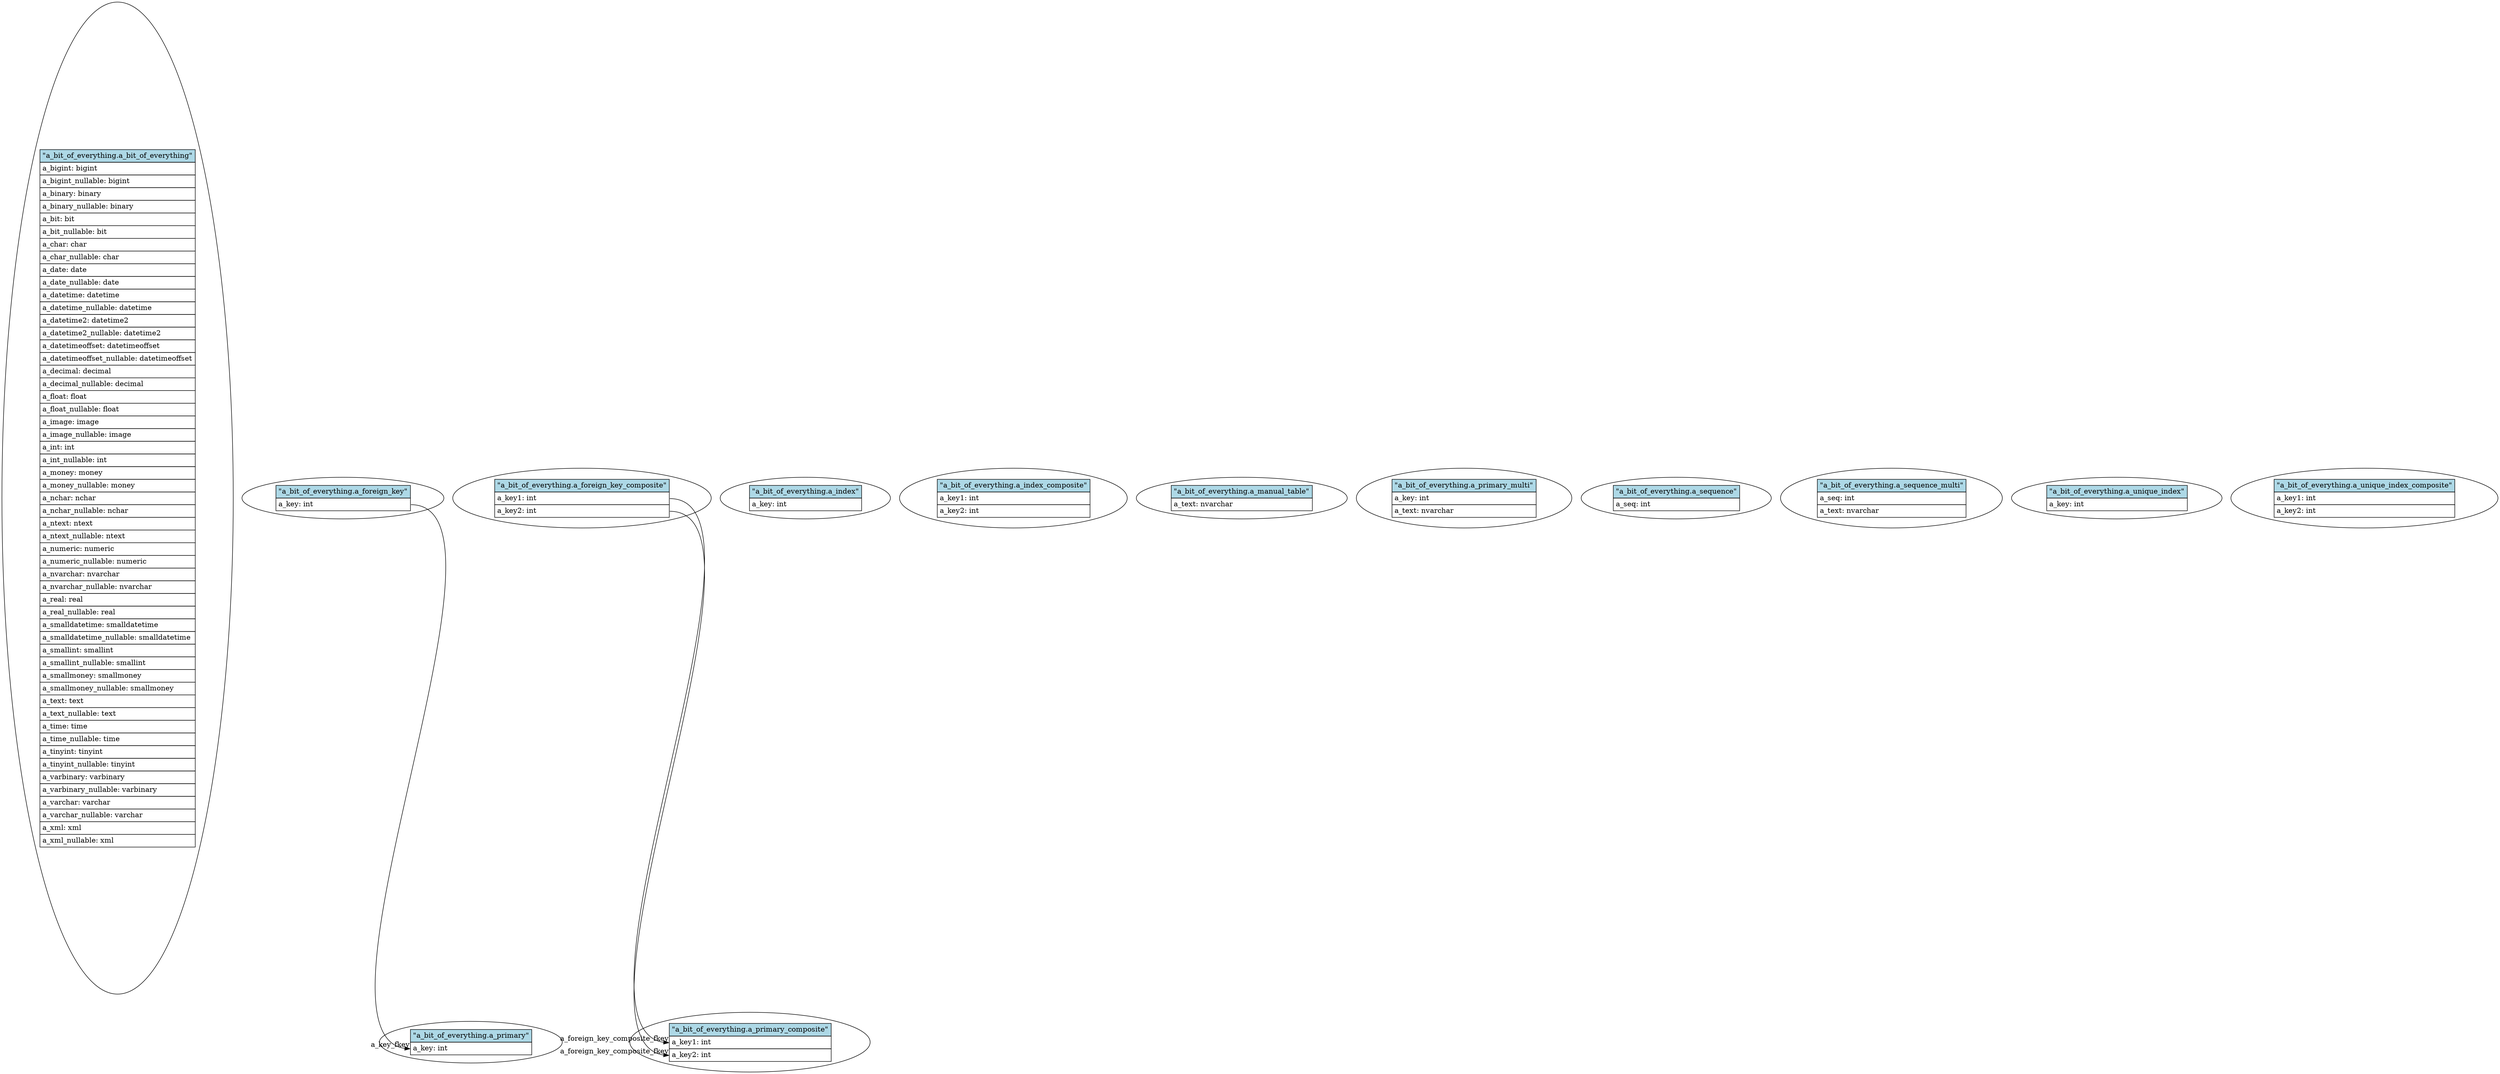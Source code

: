 // Generated by xo for the a_bit_of_everything schema.
digraph a_bit_of_everything {
	// Nodes (tables)
	"a_bit_of_everything.a_bit_of_everything" [ label=<
		<table border="0" cellborder="1" cellspacing="0" cellpadding="4">
		<tr><td bgcolor="lightblue">"a_bit_of_everything.a_bit_of_everything"</td></tr>
		<tr><td align="left" PORT="a_bigint">a_bigint: bigint</td></tr>
		<tr><td align="left" PORT="a_bigint_nullable">a_bigint_nullable: bigint</td></tr>
		<tr><td align="left" PORT="a_binary">a_binary: binary</td></tr>
		<tr><td align="left" PORT="a_binary_nullable">a_binary_nullable: binary</td></tr>
		<tr><td align="left" PORT="a_bit">a_bit: bit</td></tr>
		<tr><td align="left" PORT="a_bit_nullable">a_bit_nullable: bit</td></tr>
		<tr><td align="left" PORT="a_char">a_char: char</td></tr>
		<tr><td align="left" PORT="a_char_nullable">a_char_nullable: char</td></tr>
		<tr><td align="left" PORT="a_date">a_date: date</td></tr>
		<tr><td align="left" PORT="a_date_nullable">a_date_nullable: date</td></tr>
		<tr><td align="left" PORT="a_datetime">a_datetime: datetime</td></tr>
		<tr><td align="left" PORT="a_datetime_nullable">a_datetime_nullable: datetime</td></tr>
		<tr><td align="left" PORT="a_datetime2">a_datetime2: datetime2</td></tr>
		<tr><td align="left" PORT="a_datetime2_nullable">a_datetime2_nullable: datetime2</td></tr>
		<tr><td align="left" PORT="a_datetimeoffset">a_datetimeoffset: datetimeoffset</td></tr>
		<tr><td align="left" PORT="a_datetimeoffset_nullable">a_datetimeoffset_nullable: datetimeoffset</td></tr>
		<tr><td align="left" PORT="a_decimal">a_decimal: decimal</td></tr>
		<tr><td align="left" PORT="a_decimal_nullable">a_decimal_nullable: decimal</td></tr>
		<tr><td align="left" PORT="a_float">a_float: float</td></tr>
		<tr><td align="left" PORT="a_float_nullable">a_float_nullable: float</td></tr>
		<tr><td align="left" PORT="a_image">a_image: image</td></tr>
		<tr><td align="left" PORT="a_image_nullable">a_image_nullable: image</td></tr>
		<tr><td align="left" PORT="a_int">a_int: int</td></tr>
		<tr><td align="left" PORT="a_int_nullable">a_int_nullable: int</td></tr>
		<tr><td align="left" PORT="a_money">a_money: money</td></tr>
		<tr><td align="left" PORT="a_money_nullable">a_money_nullable: money</td></tr>
		<tr><td align="left" PORT="a_nchar">a_nchar: nchar</td></tr>
		<tr><td align="left" PORT="a_nchar_nullable">a_nchar_nullable: nchar</td></tr>
		<tr><td align="left" PORT="a_ntext">a_ntext: ntext</td></tr>
		<tr><td align="left" PORT="a_ntext_nullable">a_ntext_nullable: ntext</td></tr>
		<tr><td align="left" PORT="a_numeric">a_numeric: numeric</td></tr>
		<tr><td align="left" PORT="a_numeric_nullable">a_numeric_nullable: numeric</td></tr>
		<tr><td align="left" PORT="a_nvarchar">a_nvarchar: nvarchar</td></tr>
		<tr><td align="left" PORT="a_nvarchar_nullable">a_nvarchar_nullable: nvarchar</td></tr>
		<tr><td align="left" PORT="a_real">a_real: real</td></tr>
		<tr><td align="left" PORT="a_real_nullable">a_real_nullable: real</td></tr>
		<tr><td align="left" PORT="a_smalldatetime">a_smalldatetime: smalldatetime</td></tr>
		<tr><td align="left" PORT="a_smalldatetime_nullable">a_smalldatetime_nullable: smalldatetime</td></tr>
		<tr><td align="left" PORT="a_smallint">a_smallint: smallint</td></tr>
		<tr><td align="left" PORT="a_smallint_nullable">a_smallint_nullable: smallint</td></tr>
		<tr><td align="left" PORT="a_smallmoney">a_smallmoney: smallmoney</td></tr>
		<tr><td align="left" PORT="a_smallmoney_nullable">a_smallmoney_nullable: smallmoney</td></tr>
		<tr><td align="left" PORT="a_text">a_text: text</td></tr>
		<tr><td align="left" PORT="a_text_nullable">a_text_nullable: text</td></tr>
		<tr><td align="left" PORT="a_time">a_time: time</td></tr>
		<tr><td align="left" PORT="a_time_nullable">a_time_nullable: time</td></tr>
		<tr><td align="left" PORT="a_tinyint">a_tinyint: tinyint</td></tr>
		<tr><td align="left" PORT="a_tinyint_nullable">a_tinyint_nullable: tinyint</td></tr>
		<tr><td align="left" PORT="a_varbinary">a_varbinary: varbinary</td></tr>
		<tr><td align="left" PORT="a_varbinary_nullable">a_varbinary_nullable: varbinary</td></tr>
		<tr><td align="left" PORT="a_varchar">a_varchar: varchar</td></tr>
		<tr><td align="left" PORT="a_varchar_nullable">a_varchar_nullable: varchar</td></tr>
		<tr><td align="left" PORT="a_xml">a_xml: xml</td></tr>
		<tr><td align="left" PORT="a_xml_nullable">a_xml_nullable: xml</td></tr>
		</table>> ]
	
	"a_bit_of_everything.a_foreign_key" [ label=<
		<table border="0" cellborder="1" cellspacing="0" cellpadding="4">
		<tr><td bgcolor="lightblue">"a_bit_of_everything.a_foreign_key"</td></tr>
		<tr><td align="left" PORT="a_key">a_key: int</td></tr>
		</table>> ]
	
	"a_bit_of_everything.a_foreign_key_composite" [ label=<
		<table border="0" cellborder="1" cellspacing="0" cellpadding="4">
		<tr><td bgcolor="lightblue">"a_bit_of_everything.a_foreign_key_composite"</td></tr>
		<tr><td align="left" PORT="a_key1">a_key1: int</td></tr>
		<tr><td align="left" PORT="a_key2">a_key2: int</td></tr>
		</table>> ]
	
	"a_bit_of_everything.a_index" [ label=<
		<table border="0" cellborder="1" cellspacing="0" cellpadding="4">
		<tr><td bgcolor="lightblue">"a_bit_of_everything.a_index"</td></tr>
		<tr><td align="left" PORT="a_key">a_key: int</td></tr>
		</table>> ]
	
	"a_bit_of_everything.a_index_composite" [ label=<
		<table border="0" cellborder="1" cellspacing="0" cellpadding="4">
		<tr><td bgcolor="lightblue">"a_bit_of_everything.a_index_composite"</td></tr>
		<tr><td align="left" PORT="a_key1">a_key1: int</td></tr>
		<tr><td align="left" PORT="a_key2">a_key2: int</td></tr>
		</table>> ]
	
	"a_bit_of_everything.a_manual_table" [ label=<
		<table border="0" cellborder="1" cellspacing="0" cellpadding="4">
		<tr><td bgcolor="lightblue">"a_bit_of_everything.a_manual_table"</td></tr>
		<tr><td align="left" PORT="a_text">a_text: nvarchar</td></tr>
		</table>> ]
	
	"a_bit_of_everything.a_primary" [ label=<
		<table border="0" cellborder="1" cellspacing="0" cellpadding="4">
		<tr><td bgcolor="lightblue">"a_bit_of_everything.a_primary"</td></tr>
		<tr><td align="left" PORT="a_key">a_key: int</td></tr>
		</table>> ]
	
	"a_bit_of_everything.a_primary_composite" [ label=<
		<table border="0" cellborder="1" cellspacing="0" cellpadding="4">
		<tr><td bgcolor="lightblue">"a_bit_of_everything.a_primary_composite"</td></tr>
		<tr><td align="left" PORT="a_key1">a_key1: int</td></tr>
		<tr><td align="left" PORT="a_key2">a_key2: int</td></tr>
		</table>> ]
	
	"a_bit_of_everything.a_primary_multi" [ label=<
		<table border="0" cellborder="1" cellspacing="0" cellpadding="4">
		<tr><td bgcolor="lightblue">"a_bit_of_everything.a_primary_multi"</td></tr>
		<tr><td align="left" PORT="a_key">a_key: int</td></tr>
		<tr><td align="left" PORT="a_text">a_text: nvarchar</td></tr>
		</table>> ]
	
	"a_bit_of_everything.a_sequence" [ label=<
		<table border="0" cellborder="1" cellspacing="0" cellpadding="4">
		<tr><td bgcolor="lightblue">"a_bit_of_everything.a_sequence"</td></tr>
		<tr><td align="left" PORT="a_seq">a_seq: int</td></tr>
		</table>> ]
	
	"a_bit_of_everything.a_sequence_multi" [ label=<
		<table border="0" cellborder="1" cellspacing="0" cellpadding="4">
		<tr><td bgcolor="lightblue">"a_bit_of_everything.a_sequence_multi"</td></tr>
		<tr><td align="left" PORT="a_seq">a_seq: int</td></tr>
		<tr><td align="left" PORT="a_text">a_text: nvarchar</td></tr>
		</table>> ]
	
	"a_bit_of_everything.a_unique_index" [ label=<
		<table border="0" cellborder="1" cellspacing="0" cellpadding="4">
		<tr><td bgcolor="lightblue">"a_bit_of_everything.a_unique_index"</td></tr>
		<tr><td align="left" PORT="a_key">a_key: int</td></tr>
		</table>> ]
	
	"a_bit_of_everything.a_unique_index_composite" [ label=<
		<table border="0" cellborder="1" cellspacing="0" cellpadding="4">
		<tr><td bgcolor="lightblue">"a_bit_of_everything.a_unique_index_composite"</td></tr>
		<tr><td align="left" PORT="a_key1">a_key1: int</td></tr>
		<tr><td align="left" PORT="a_key2">a_key2: int</td></tr>
		</table>> ]
	
	"a_bit_of_everything.a_foreign_key":"a_key":e -> "a_bit_of_everything.a_primary":"a_key":w [
		headlabel="a_key_fkey"]
	"a_bit_of_everything.a_foreign_key_composite":"a_key1":e -> "a_bit_of_everything.a_primary_composite":"a_key1":w [
		headlabel="a_foreign_key_composite_fkey"]
	"a_bit_of_everything.a_foreign_key_composite":"a_key2":e -> "a_bit_of_everything.a_primary_composite":"a_key2":w [
		headlabel="a_foreign_key_composite_fkey"]
}
